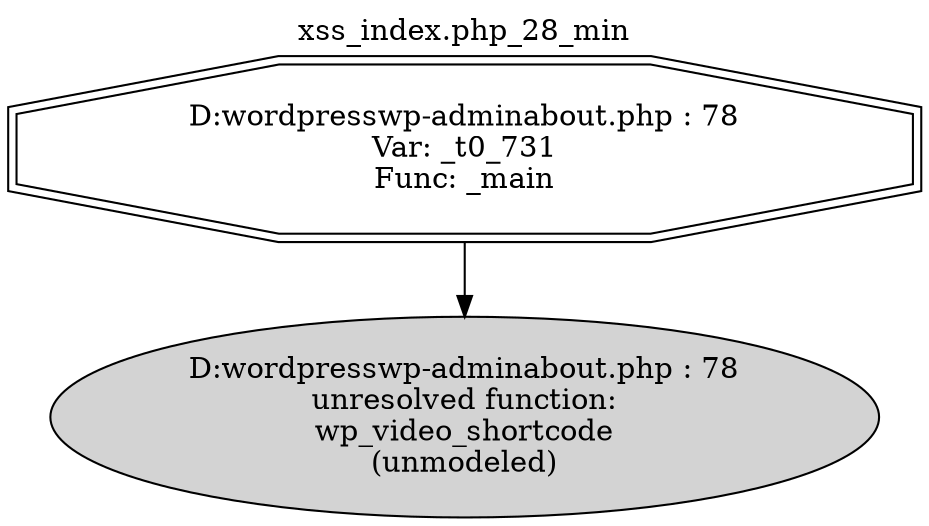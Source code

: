 digraph cfg {
  label="xss_index.php_28_min";
  labelloc=t;
  n1 [shape=doubleoctagon, label="D:\wordpress\wp-admin\about.php : 78\nVar: _t0_731\nFunc: _main\n"];
  n2 [shape=ellipse, label="D:\wordpress\wp-admin\about.php : 78\nunresolved function:\nwp_video_shortcode\n(unmodeled)\n",style=filled];
  n1 -> n2;
}
